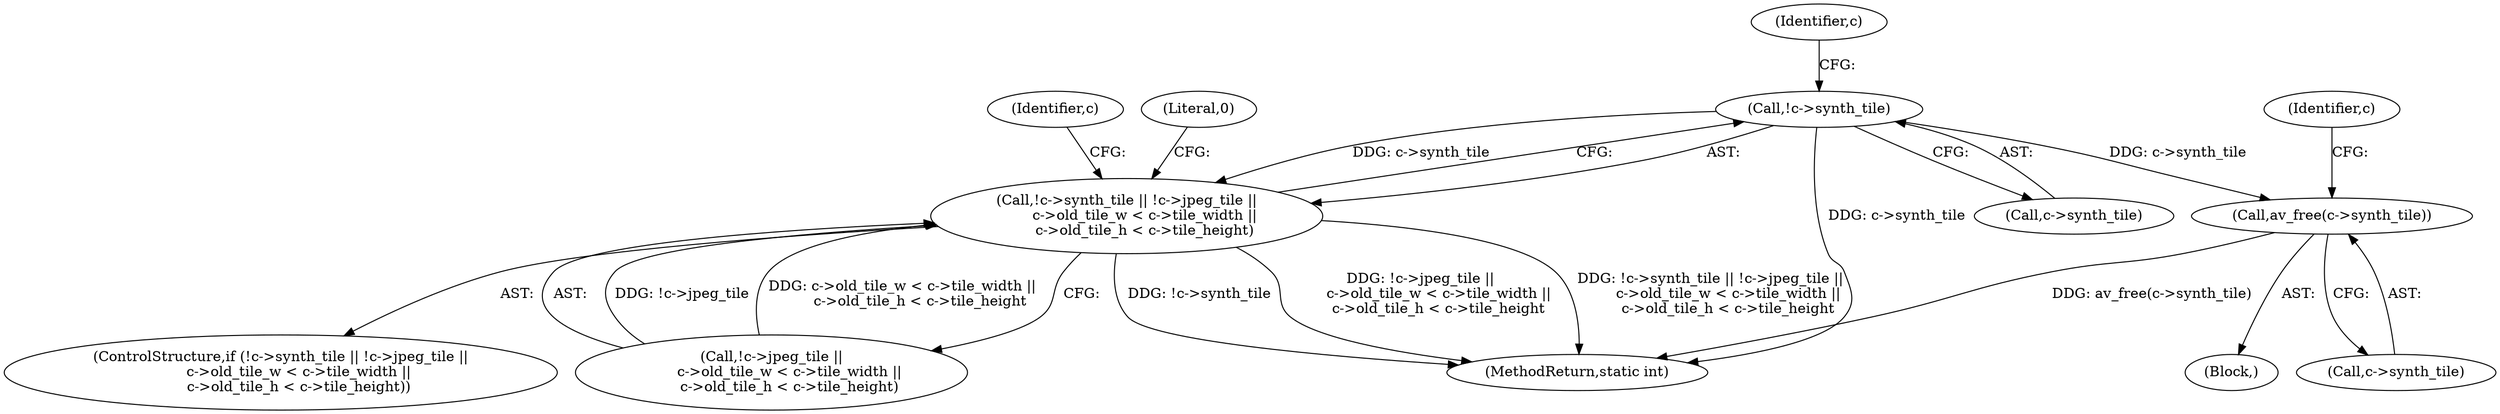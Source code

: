 digraph "0_FFmpeg_e07ac727c1cc9eed39e7f9117c97006f719864bd@pointer" {
"1000170" [label="(Call,!c->synth_tile)"];
"1000169" [label="(Call,!c->synth_tile || !c->jpeg_tile ||\n        c->old_tile_w < c->tile_width ||\n        c->old_tile_h < c->tile_height)"];
"1000213" [label="(Call,av_free(c->synth_tile))"];
"1000169" [label="(Call,!c->synth_tile || !c->jpeg_tile ||\n        c->old_tile_w < c->tile_width ||\n        c->old_tile_h < c->tile_height)"];
"1000197" [label="(Identifier,c)"];
"1000177" [label="(Identifier,c)"];
"1000170" [label="(Call,!c->synth_tile)"];
"1000171" [label="(Call,c->synth_tile)"];
"1000298" [label="(MethodReturn,static int)"];
"1000168" [label="(ControlStructure,if (!c->synth_tile || !c->jpeg_tile ||\n        c->old_tile_w < c->tile_width ||\n        c->old_tile_h < c->tile_height))"];
"1000214" [label="(Call,c->synth_tile)"];
"1000213" [label="(Call,av_free(c->synth_tile))"];
"1000297" [label="(Literal,0)"];
"1000219" [label="(Identifier,c)"];
"1000174" [label="(Call,!c->jpeg_tile ||\n        c->old_tile_w < c->tile_width ||\n        c->old_tile_h < c->tile_height)"];
"1000194" [label="(Block,)"];
"1000170" -> "1000169"  [label="AST: "];
"1000170" -> "1000171"  [label="CFG: "];
"1000171" -> "1000170"  [label="AST: "];
"1000177" -> "1000170"  [label="CFG: "];
"1000169" -> "1000170"  [label="CFG: "];
"1000170" -> "1000298"  [label="DDG: c->synth_tile"];
"1000170" -> "1000169"  [label="DDG: c->synth_tile"];
"1000170" -> "1000213"  [label="DDG: c->synth_tile"];
"1000169" -> "1000168"  [label="AST: "];
"1000169" -> "1000174"  [label="CFG: "];
"1000174" -> "1000169"  [label="AST: "];
"1000197" -> "1000169"  [label="CFG: "];
"1000297" -> "1000169"  [label="CFG: "];
"1000169" -> "1000298"  [label="DDG: !c->synth_tile || !c->jpeg_tile ||\n        c->old_tile_w < c->tile_width ||\n        c->old_tile_h < c->tile_height"];
"1000169" -> "1000298"  [label="DDG: !c->synth_tile"];
"1000169" -> "1000298"  [label="DDG: !c->jpeg_tile ||\n        c->old_tile_w < c->tile_width ||\n        c->old_tile_h < c->tile_height"];
"1000174" -> "1000169"  [label="DDG: !c->jpeg_tile"];
"1000174" -> "1000169"  [label="DDG: c->old_tile_w < c->tile_width ||\n        c->old_tile_h < c->tile_height"];
"1000213" -> "1000194"  [label="AST: "];
"1000213" -> "1000214"  [label="CFG: "];
"1000214" -> "1000213"  [label="AST: "];
"1000219" -> "1000213"  [label="CFG: "];
"1000213" -> "1000298"  [label="DDG: av_free(c->synth_tile)"];
}
